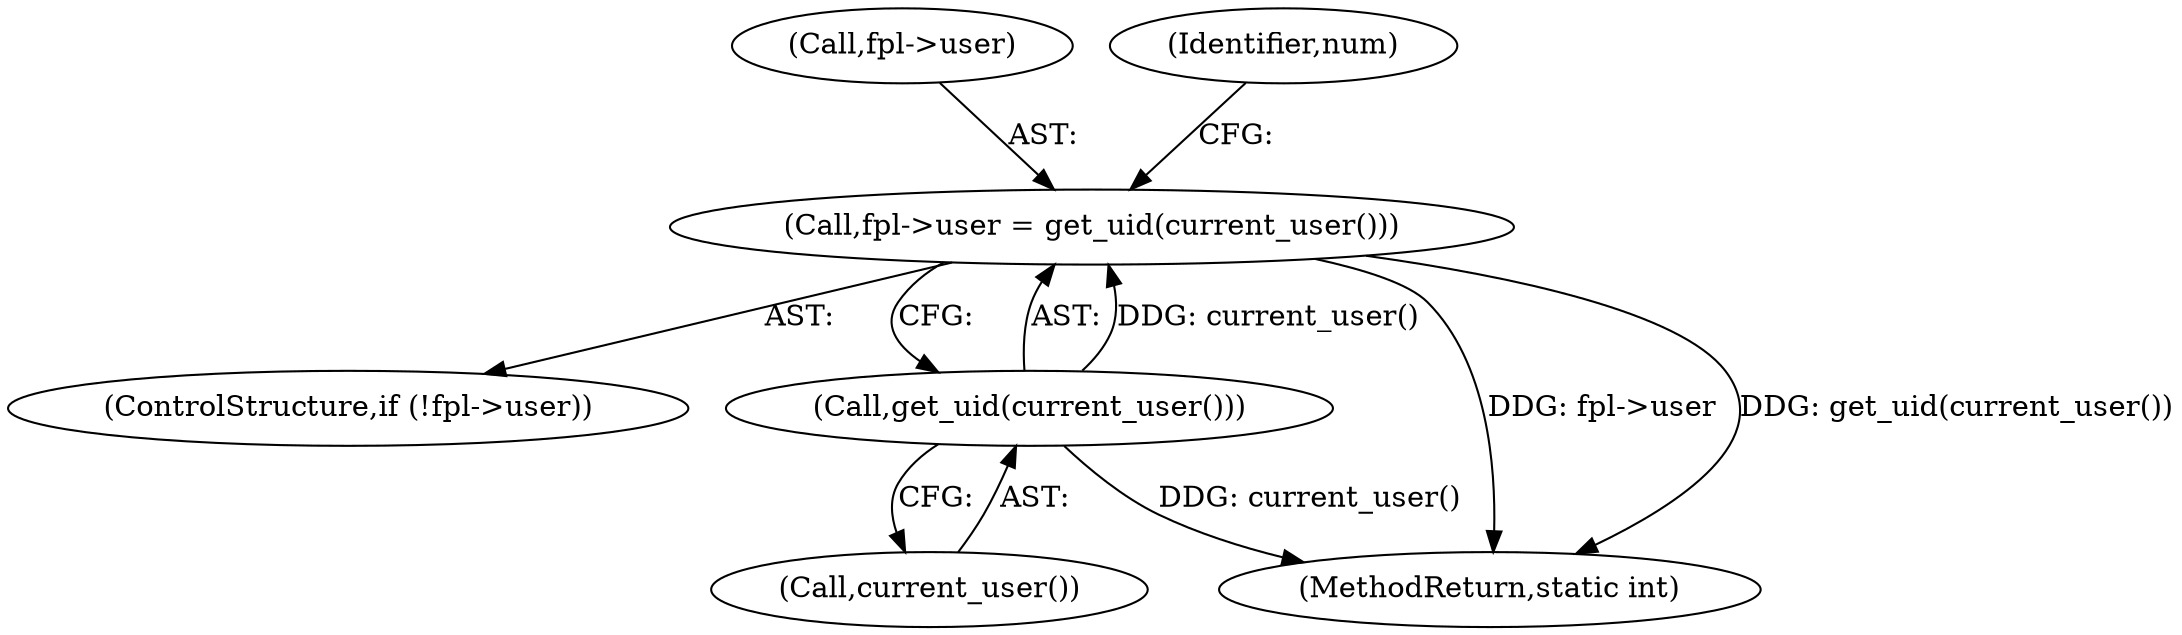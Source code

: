 digraph "0_linux_415e3d3e90ce9e18727e8843ae343eda5a58fad6_0@pointer" {
"1000247" [label="(Call,fpl->user = get_uid(current_user()))"];
"1000251" [label="(Call,get_uid(current_user()))"];
"1000242" [label="(ControlStructure,if (!fpl->user))"];
"1000248" [label="(Call,fpl->user)"];
"1000251" [label="(Call,get_uid(current_user()))"];
"1000255" [label="(MethodReturn,static int)"];
"1000247" [label="(Call,fpl->user = get_uid(current_user()))"];
"1000252" [label="(Call,current_user())"];
"1000254" [label="(Identifier,num)"];
"1000247" -> "1000242"  [label="AST: "];
"1000247" -> "1000251"  [label="CFG: "];
"1000248" -> "1000247"  [label="AST: "];
"1000251" -> "1000247"  [label="AST: "];
"1000254" -> "1000247"  [label="CFG: "];
"1000247" -> "1000255"  [label="DDG: fpl->user"];
"1000247" -> "1000255"  [label="DDG: get_uid(current_user())"];
"1000251" -> "1000247"  [label="DDG: current_user()"];
"1000251" -> "1000252"  [label="CFG: "];
"1000252" -> "1000251"  [label="AST: "];
"1000251" -> "1000255"  [label="DDG: current_user()"];
}
